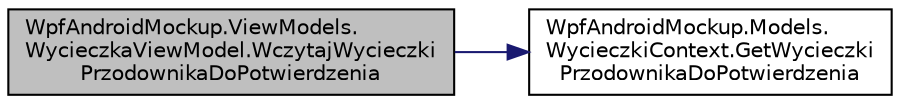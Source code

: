 digraph "WpfAndroidMockup.ViewModels.WycieczkaViewModel.WczytajWycieczkiPrzodownikaDoPotwierdzenia"
{
 // INTERACTIVE_SVG=YES
  edge [fontname="Helvetica",fontsize="10",labelfontname="Helvetica",labelfontsize="10"];
  node [fontname="Helvetica",fontsize="10",shape=record];
  rankdir="LR";
  Node49 [label="WpfAndroidMockup.ViewModels.\lWycieczkaViewModel.WczytajWycieczki\lPrzodownikaDoPotwierdzenia",height=0.2,width=0.4,color="black", fillcolor="grey75", style="filled", fontcolor="black"];
  Node49 -> Node50 [color="midnightblue",fontsize="10",style="solid",fontname="Helvetica"];
  Node50 [label="WpfAndroidMockup.Models.\lWycieczkiContext.GetWycieczki\lPrzodownikaDoPotwierdzenia",height=0.2,width=0.4,color="black", fillcolor="white", style="filled",URL="$class_wpf_android_mockup_1_1_models_1_1_wycieczki_context.html#a2d737567ba70f69487fd8320d3e389c4",tooltip="Zwraca wszystkie wycieczki do potwierdzenia dla przodownika "];
}
